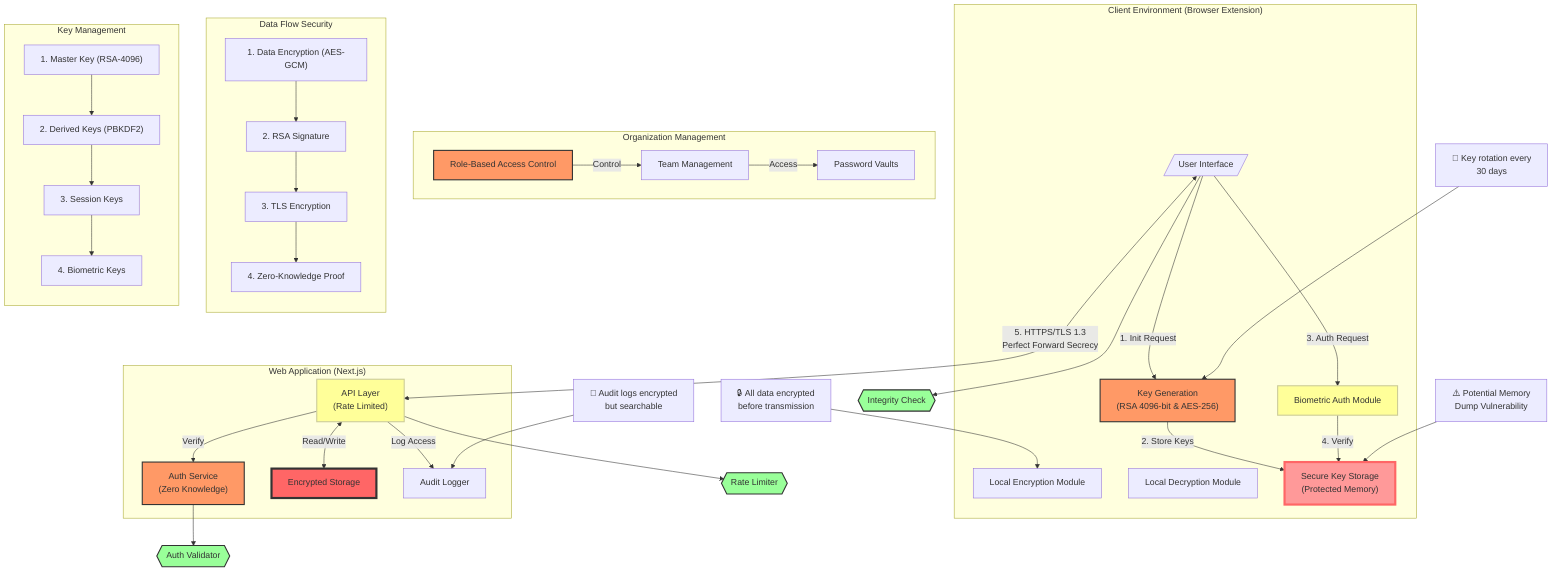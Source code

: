 flowchart TD
    subgraph Client["Client Environment (Browser Extension)"]
        UI[/"User Interface"/]
        KG["Key Generation\n(RSA 4096-bit & AES-256)"]
        LE["Local Encryption Module"]
        LD["Local Decryption Module"]
        BIO["Biometric Auth Module"]
        SKS["Secure Key Storage\n(Protected Memory)"]

        UI --> |"1. Init Request"| KG
        KG --> |"2. Store Keys"| SKS
        UI --> |"3. Auth Request"| BIO
        BIO --> |"4. Verify"| SKS
    end

    subgraph WebApp["Web Application (Next.js)"]
        API["API Layer\n(Rate Limited)"]
        AUTH["Auth Service\n(Zero Knowledge)"]
        STORE["Encrypted Storage"]
        AUDIT["Audit Logger"]

        API --> |"Verify"| AUTH
        API --> |"Log Access"| AUDIT
        API <--> |"Read/Write"| STORE
    end

    subgraph Org["Organization Management"]
        RBAC["Role-Based Access Control"]
        TEAM["Team Management"]
        VAULT["Password Vaults"]

        RBAC --> |"Control"| TEAM
        TEAM --> |"Access"| VAULT
    end

    %% Data Flow Lines
    UI <--> |"5. HTTPS/TLS 1.3\nPerfect Forward Secrecy"| API

    %% Security Measures
    classDef securityCheck fill:#f96,stroke:#333,stroke-width:2px
    class KG,AUTH,RBAC securityCheck

    %% Critical Data Points
    classDef criticalData fill:#f66,stroke:#333,stroke-width:4px
    class SKS,STORE criticalData

    %% Security Notes
    note1["🔒 All data encrypted\nbefore transmission"]
    note2["⚠️ Potential Memory\nDump Vulnerability"]
    note3["🔑 Key rotation every\n30 days"]
    note4["📝 Audit logs encrypted\nbut searchable"]

    note1 --> LE
    note2 --> SKS
    note3 --> KG
    note4 --> AUDIT

    %% Data Flow Details
    subgraph DataFlow["Data Flow Security"]
        direction TB
        E1["1. Data Encryption (AES-GCM)"]
        E2["2. RSA Signature"]
        E3["3. TLS Encryption"]
        E4["4. Zero-Knowledge Proof"]

        E1 --> E2 --> E3 --> E4
    end

    subgraph KeyStorage["Key Management"]
        direction TB
        K1["1. Master Key (RSA-4096)"]
        K2["2. Derived Keys (PBKDF2)"]
        K3["3. Session Keys"]
        K4["4. Biometric Keys"]

        K1 --> K2 --> K3 --> K4
    end

    %% Vulnerability Points
    style SKS fill:#f99,stroke:#f66,stroke-width:4px
    style API fill:#ff9,stroke:#cc9,stroke-width:2px
    style BIO fill:#ff9,stroke:#cc9,stroke-width:2px

    %% Security Checkpoints
    CP1{{"Integrity Check"}}
    CP2{{"Rate Limiter"}}
    CP3{{"Auth Validator"}}

    UI --> CP1
    API --> CP2
    AUTH --> CP3

    classDef checkpoint fill:#9f9,stroke:#333,stroke-width:2px
    class CP1,CP2,CP3 checkpoint